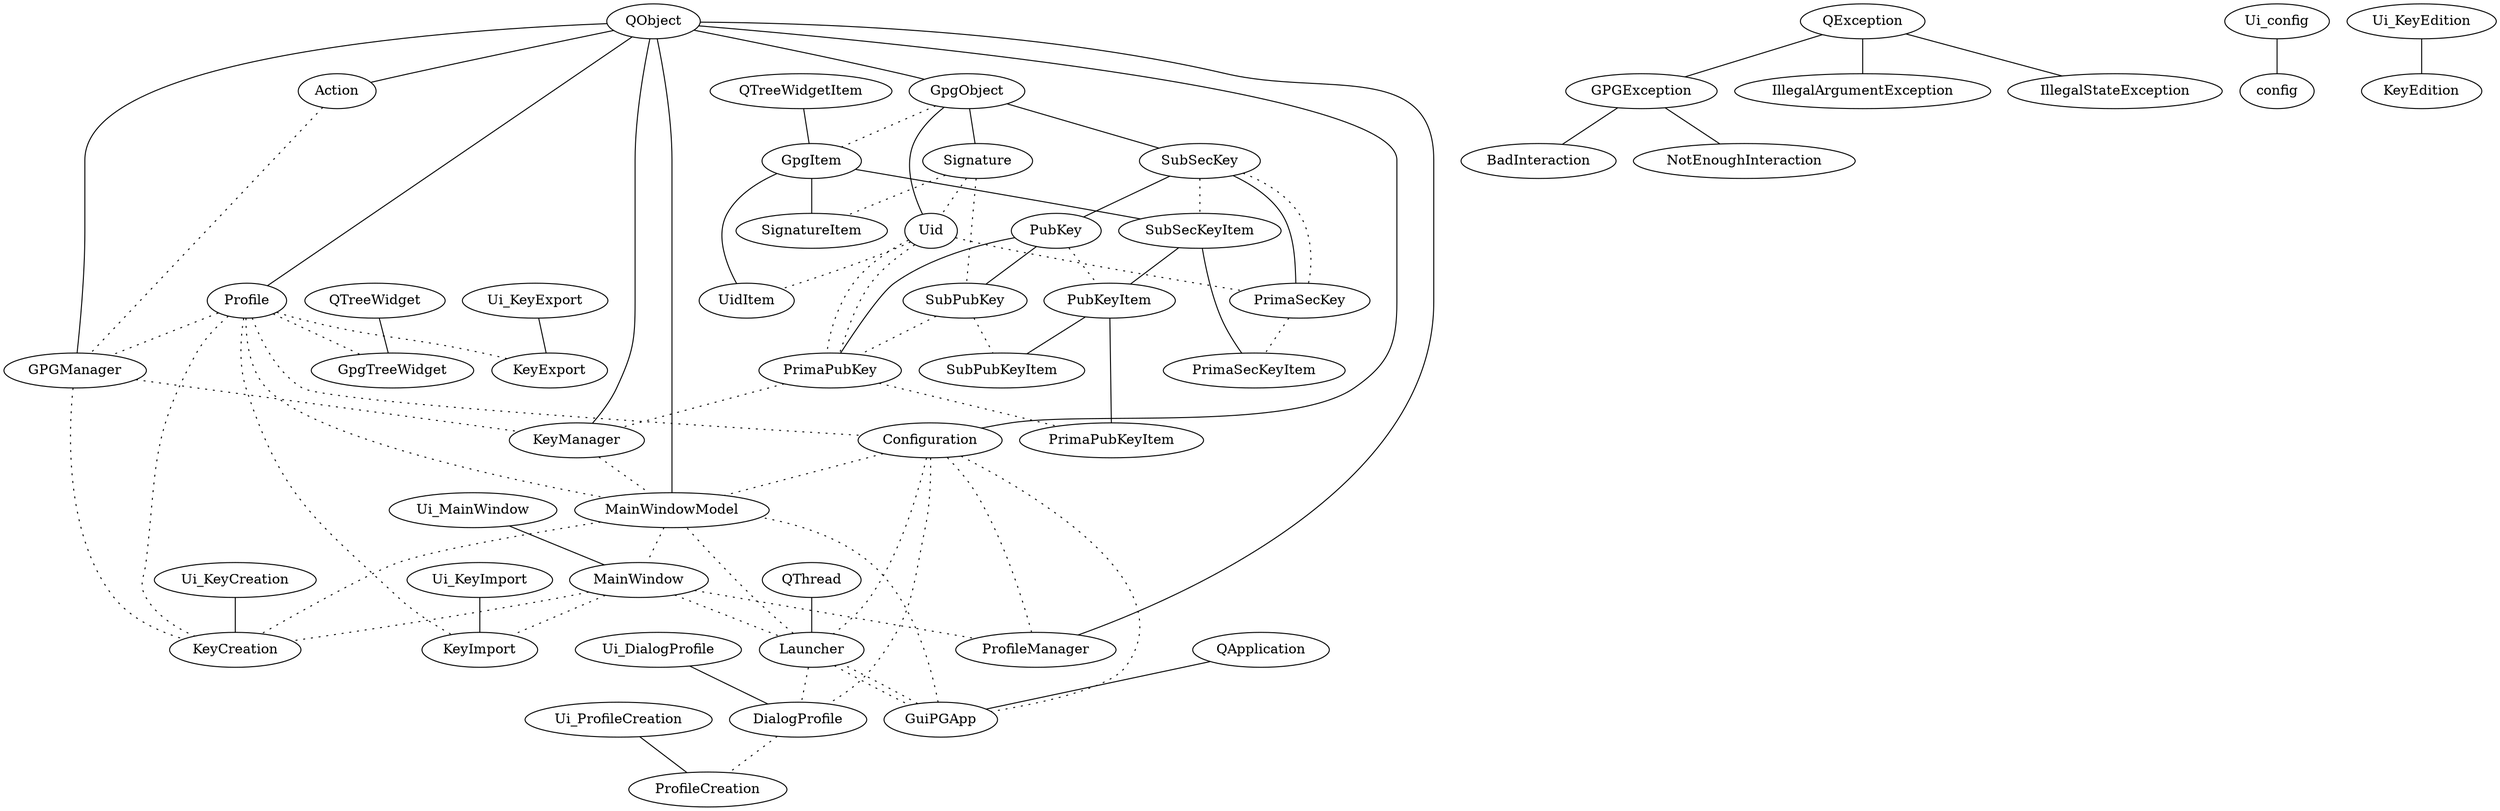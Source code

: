 graph G {
	QObject -- Action;
	GPGException -- BadInteraction;
	Ui_config -- config;
	QObject -- Configuration;
	Ui_DialogProfile -- DialogProfile;
	QException -- GPGException;
	QTreeWidgetItem -- GpgItem;
	QObject -- GPGManager;
	QObject -- GpgObject;
	QTreeWidget -- GpgTreeWidget;
	QApplication -- GuiPGApp;
	QException -- IllegalArgumentException;
	QException -- IllegalStateException;
	Ui_KeyCreation -- KeyCreation;
	Ui_KeyEdition -- KeyEdition;
	Ui_KeyExport -- KeyExport;
	Ui_KeyImport -- KeyImport;
	QObject -- KeyManager;
	QThread -- Launcher;
	Ui_MainWindow -- MainWindow;
	QObject -- MainWindowModel;
	GPGException -- NotEnoughInteraction;
	PubKey -- PrimaPubKey;
	PubKeyItem -- PrimaPubKeyItem;
	SubSecKey -- PrimaSecKey;
	SubSecKeyItem -- PrimaSecKeyItem;
	QObject -- Profile;
	Ui_ProfileCreation -- ProfileCreation;
	QObject -- ProfileManager;
	SubSecKey -- PubKey;
	SubSecKeyItem -- PubKeyItem;
	GpgObject -- Signature;
	GpgItem -- SignatureItem;
	PubKey -- SubPubKey;
	PubKeyItem -- SubPubKeyItem;
	GpgObject -- SubSecKey;
	GpgItem -- SubSecKeyItem;
	GpgObject -- Uid;
	GpgItem -- UidItem;
	Profile -- Configuration [style=dotted];
	Profile -- KeyImport [style=dotted];
	SubPubKey -- PrimaPubKey [style=dotted];
	Uid -- PrimaPubKey [style=dotted];
	Uid -- UidItem [style=dotted];
	Profile -- GpgTreeWidget [style=dotted];
	MainWindowModel -- MainWindow [style=dotted];
	Configuration -- ProfileManager [style=dotted];
	Profile -- KeyExport [style=dotted];
	Uid -- PrimaPubKey [style=dotted];
	Signature -- Uid [style=dotted];
	Profile -- GPGManager [style=dotted];
	MainWindow -- Launcher [style=dotted];
	DialogProfile -- ProfileCreation [style=dotted];
	MainWindow -- KeyCreation [style=dotted];
	Profile -- MainWindowModel [style=dotted];
	SubSecKey -- SubSecKeyItem [style=dotted];
	Action -- GPGManager [style=dotted];
	GuiPGApp -- Launcher [style=dotted];
	Configuration -- Launcher [style=dotted];
	PrimaSecKey -- PrimaSecKeyItem [style=dotted];
	Profile -- KeyCreation [style=dotted];
	Launcher -- MainWindowModel [style=dotted];
	SubPubKey -- SubPubKeyItem [style=dotted];
	GpgObject -- GpgItem [style=dotted];
	PrimaPubKey -- KeyManager [style=dotted];
	Uid -- PrimaSecKey [style=dotted];
	MainWindowModel -- KeyCreation [style=dotted];
	KeyManager -- MainWindowModel [style=dotted];
	Signature -- SubPubKey [style=dotted];
	Signature -- SignatureItem [style=dotted];
	Launcher -- DialogProfile [style=dotted];
	GPGManager -- KeyManager [style=dotted];
	SubSecKey -- PrimaSecKey [style=dotted];
	GPGManager -- KeyCreation [style=dotted];
	Launcher -- GuiPGApp [style=dotted];
	Configuration -- MainWindowModel [style=dotted];
	PubKey -- PubKeyItem [style=dotted];
	Configuration -- DialogProfile [style=dotted];
	MainWindow -- KeyImport [style=dotted];
	PrimaPubKey -- PrimaPubKeyItem [style=dotted];
	Configuration -- GuiPGApp [style=dotted];
	GuiPGApp -- MainWindowModel [style=dotted];
	MainWindow -- ProfileManager [style=dotted];
}

